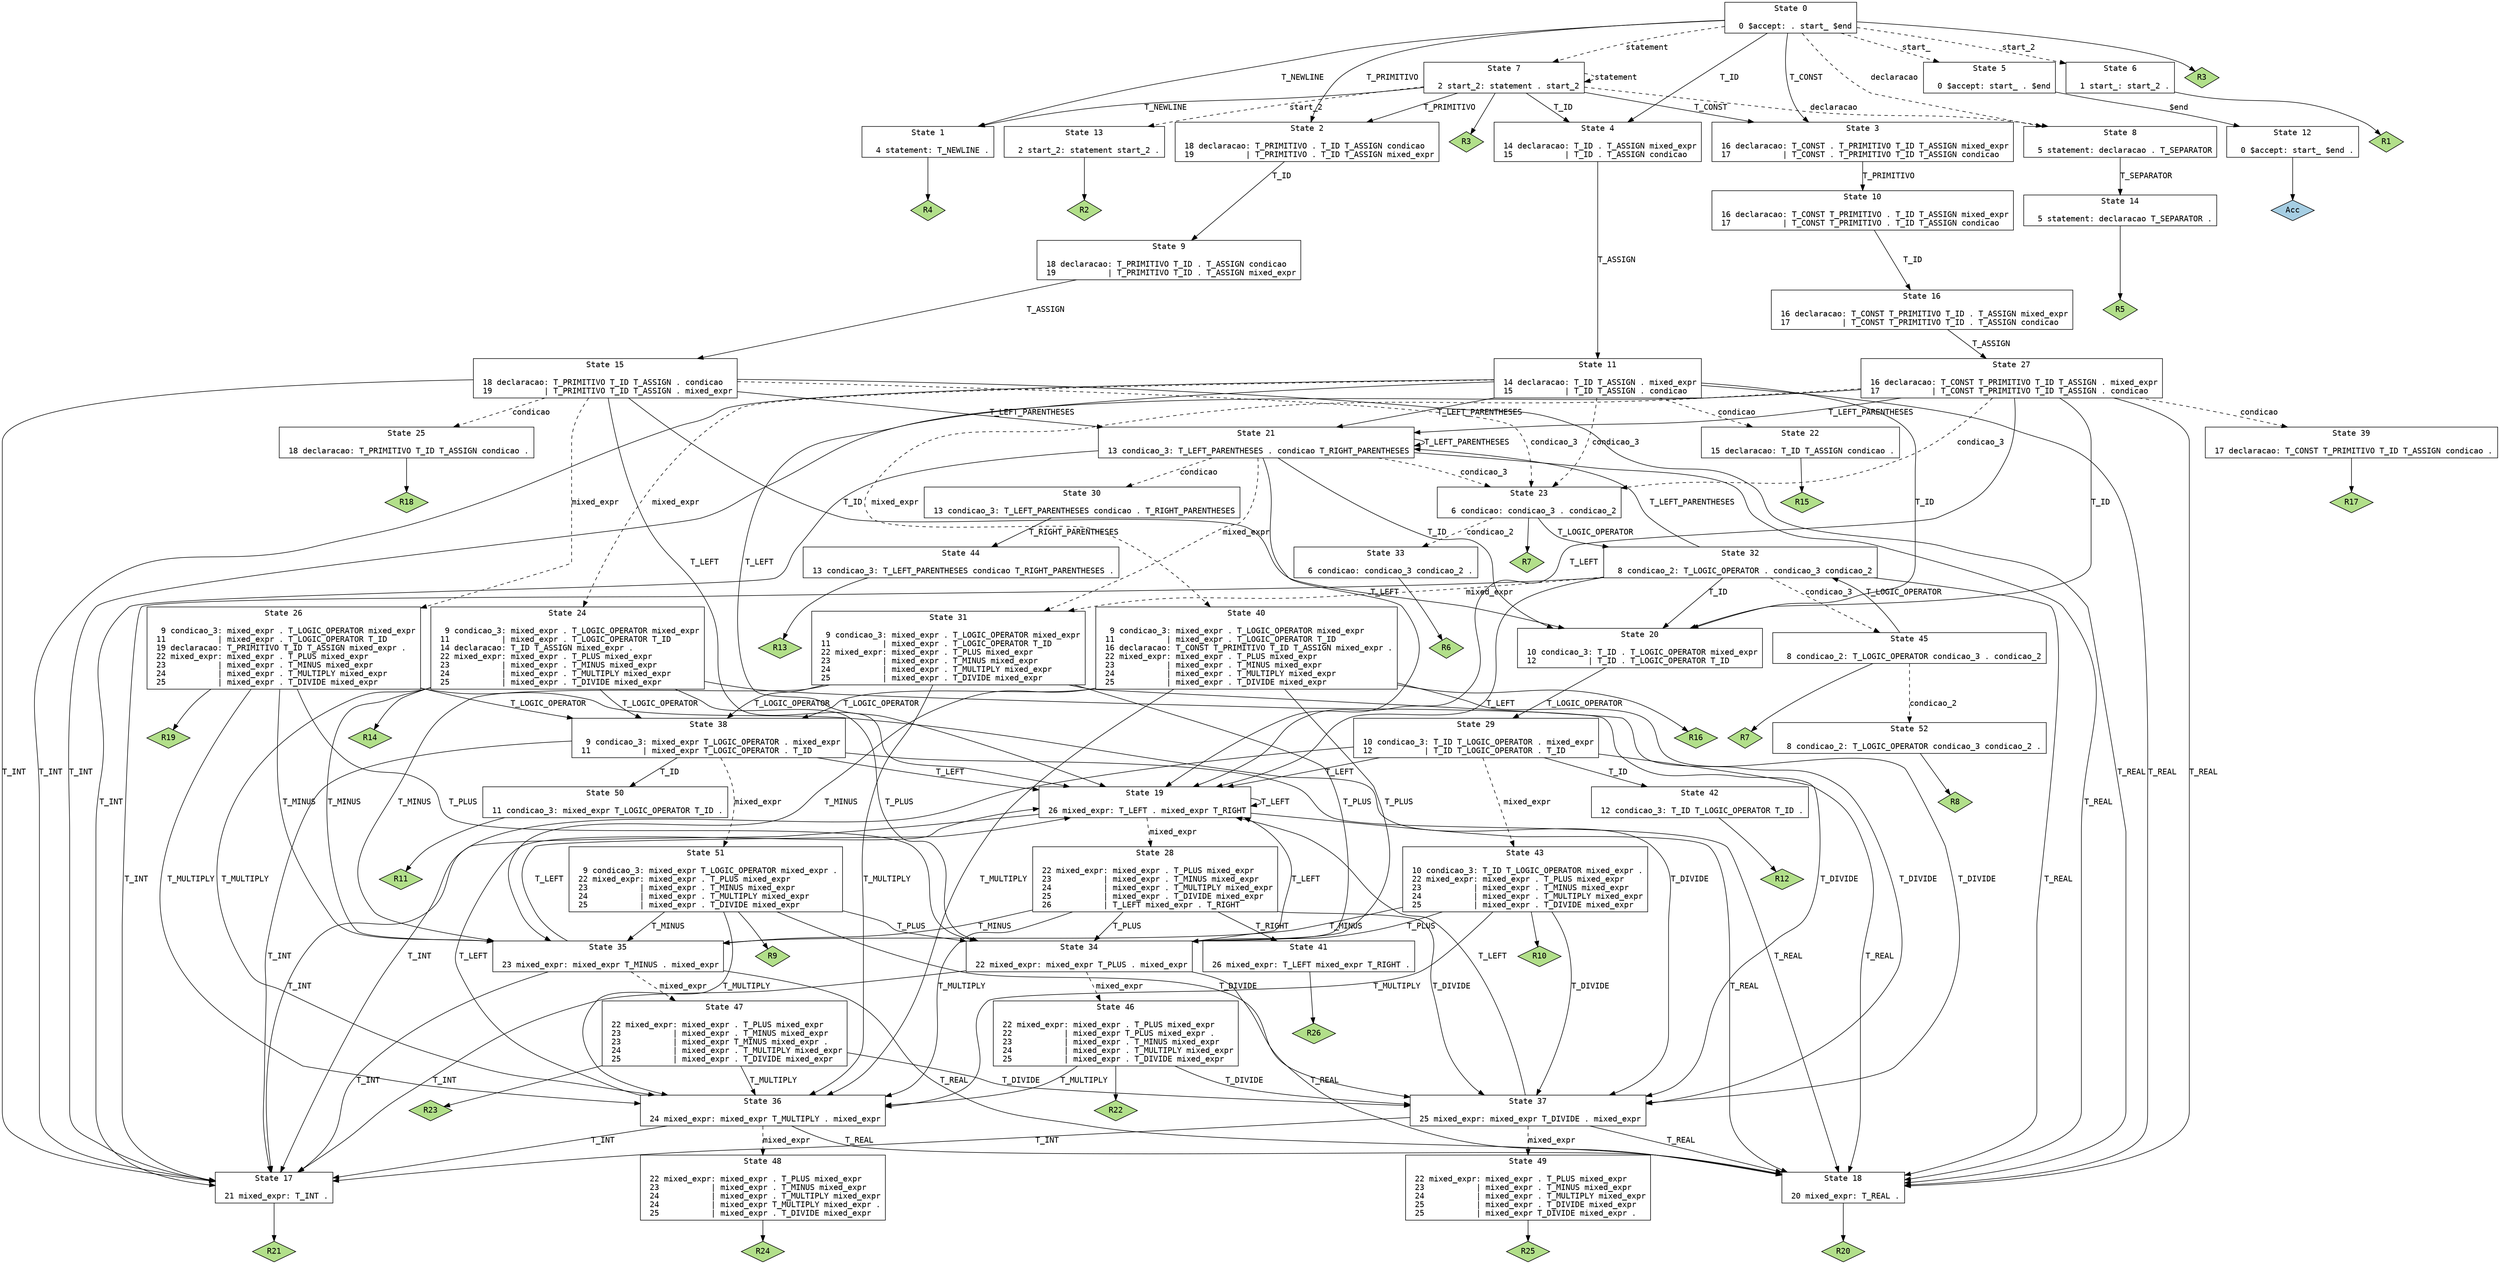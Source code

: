 // Generated by GNU Bison 3.5.1.
// Report bugs to <bug-bison@gnu.org>.
// Home page: <https://www.gnu.org/software/bison/>.

digraph "grammar.y"
{
  node [fontname = courier, shape = box, colorscheme = paired6]
  edge [fontname = courier]

  0 [label="State 0\n\l  0 $accept: . start_ $end\l"]
  0 -> 1 [style=solid label="T_NEWLINE"]
  0 -> 2 [style=solid label="T_PRIMITIVO"]
  0 -> 3 [style=solid label="T_CONST"]
  0 -> 4 [style=solid label="T_ID"]
  0 -> 5 [style=dashed label="start_"]
  0 -> 6 [style=dashed label="start_2"]
  0 -> 7 [style=dashed label="statement"]
  0 -> 8 [style=dashed label="declaracao"]
  0 -> "0R3" [style=solid]
 "0R3" [label="R3", fillcolor=3, shape=diamond, style=filled]
  1 [label="State 1\n\l  4 statement: T_NEWLINE .\l"]
  1 -> "1R4" [style=solid]
 "1R4" [label="R4", fillcolor=3, shape=diamond, style=filled]
  2 [label="State 2\n\l 18 declaracao: T_PRIMITIVO . T_ID T_ASSIGN condicao\l 19           | T_PRIMITIVO . T_ID T_ASSIGN mixed_expr\l"]
  2 -> 9 [style=solid label="T_ID"]
  3 [label="State 3\n\l 16 declaracao: T_CONST . T_PRIMITIVO T_ID T_ASSIGN mixed_expr\l 17           | T_CONST . T_PRIMITIVO T_ID T_ASSIGN condicao\l"]
  3 -> 10 [style=solid label="T_PRIMITIVO"]
  4 [label="State 4\n\l 14 declaracao: T_ID . T_ASSIGN mixed_expr\l 15           | T_ID . T_ASSIGN condicao\l"]
  4 -> 11 [style=solid label="T_ASSIGN"]
  5 [label="State 5\n\l  0 $accept: start_ . $end\l"]
  5 -> 12 [style=solid label="$end"]
  6 [label="State 6\n\l  1 start_: start_2 .\l"]
  6 -> "6R1" [style=solid]
 "6R1" [label="R1", fillcolor=3, shape=diamond, style=filled]
  7 [label="State 7\n\l  2 start_2: statement . start_2\l"]
  7 -> 1 [style=solid label="T_NEWLINE"]
  7 -> 2 [style=solid label="T_PRIMITIVO"]
  7 -> 3 [style=solid label="T_CONST"]
  7 -> 4 [style=solid label="T_ID"]
  7 -> 13 [style=dashed label="start_2"]
  7 -> 7 [style=dashed label="statement"]
  7 -> 8 [style=dashed label="declaracao"]
  7 -> "7R3" [style=solid]
 "7R3" [label="R3", fillcolor=3, shape=diamond, style=filled]
  8 [label="State 8\n\l  5 statement: declaracao . T_SEPARATOR\l"]
  8 -> 14 [style=solid label="T_SEPARATOR"]
  9 [label="State 9\n\l 18 declaracao: T_PRIMITIVO T_ID . T_ASSIGN condicao\l 19           | T_PRIMITIVO T_ID . T_ASSIGN mixed_expr\l"]
  9 -> 15 [style=solid label="T_ASSIGN"]
  10 [label="State 10\n\l 16 declaracao: T_CONST T_PRIMITIVO . T_ID T_ASSIGN mixed_expr\l 17           | T_CONST T_PRIMITIVO . T_ID T_ASSIGN condicao\l"]
  10 -> 16 [style=solid label="T_ID"]
  11 [label="State 11\n\l 14 declaracao: T_ID T_ASSIGN . mixed_expr\l 15           | T_ID T_ASSIGN . condicao\l"]
  11 -> 17 [style=solid label="T_INT"]
  11 -> 18 [style=solid label="T_REAL"]
  11 -> 19 [style=solid label="T_LEFT"]
  11 -> 20 [style=solid label="T_ID"]
  11 -> 21 [style=solid label="T_LEFT_PARENTHESES"]
  11 -> 22 [style=dashed label="condicao"]
  11 -> 23 [style=dashed label="condicao_3"]
  11 -> 24 [style=dashed label="mixed_expr"]
  12 [label="State 12\n\l  0 $accept: start_ $end .\l"]
  12 -> "12R0" [style=solid]
 "12R0" [label="Acc", fillcolor=1, shape=diamond, style=filled]
  13 [label="State 13\n\l  2 start_2: statement start_2 .\l"]
  13 -> "13R2" [style=solid]
 "13R2" [label="R2", fillcolor=3, shape=diamond, style=filled]
  14 [label="State 14\n\l  5 statement: declaracao T_SEPARATOR .\l"]
  14 -> "14R5" [style=solid]
 "14R5" [label="R5", fillcolor=3, shape=diamond, style=filled]
  15 [label="State 15\n\l 18 declaracao: T_PRIMITIVO T_ID T_ASSIGN . condicao\l 19           | T_PRIMITIVO T_ID T_ASSIGN . mixed_expr\l"]
  15 -> 17 [style=solid label="T_INT"]
  15 -> 18 [style=solid label="T_REAL"]
  15 -> 19 [style=solid label="T_LEFT"]
  15 -> 20 [style=solid label="T_ID"]
  15 -> 21 [style=solid label="T_LEFT_PARENTHESES"]
  15 -> 25 [style=dashed label="condicao"]
  15 -> 23 [style=dashed label="condicao_3"]
  15 -> 26 [style=dashed label="mixed_expr"]
  16 [label="State 16\n\l 16 declaracao: T_CONST T_PRIMITIVO T_ID . T_ASSIGN mixed_expr\l 17           | T_CONST T_PRIMITIVO T_ID . T_ASSIGN condicao\l"]
  16 -> 27 [style=solid label="T_ASSIGN"]
  17 [label="State 17\n\l 21 mixed_expr: T_INT .\l"]
  17 -> "17R21" [style=solid]
 "17R21" [label="R21", fillcolor=3, shape=diamond, style=filled]
  18 [label="State 18\n\l 20 mixed_expr: T_REAL .\l"]
  18 -> "18R20" [style=solid]
 "18R20" [label="R20", fillcolor=3, shape=diamond, style=filled]
  19 [label="State 19\n\l 26 mixed_expr: T_LEFT . mixed_expr T_RIGHT\l"]
  19 -> 17 [style=solid label="T_INT"]
  19 -> 18 [style=solid label="T_REAL"]
  19 -> 19 [style=solid label="T_LEFT"]
  19 -> 28 [style=dashed label="mixed_expr"]
  20 [label="State 20\n\l 10 condicao_3: T_ID . T_LOGIC_OPERATOR mixed_expr\l 12           | T_ID . T_LOGIC_OPERATOR T_ID\l"]
  20 -> 29 [style=solid label="T_LOGIC_OPERATOR"]
  21 [label="State 21\n\l 13 condicao_3: T_LEFT_PARENTHESES . condicao T_RIGHT_PARENTHESES\l"]
  21 -> 17 [style=solid label="T_INT"]
  21 -> 18 [style=solid label="T_REAL"]
  21 -> 19 [style=solid label="T_LEFT"]
  21 -> 20 [style=solid label="T_ID"]
  21 -> 21 [style=solid label="T_LEFT_PARENTHESES"]
  21 -> 30 [style=dashed label="condicao"]
  21 -> 23 [style=dashed label="condicao_3"]
  21 -> 31 [style=dashed label="mixed_expr"]
  22 [label="State 22\n\l 15 declaracao: T_ID T_ASSIGN condicao .\l"]
  22 -> "22R15" [style=solid]
 "22R15" [label="R15", fillcolor=3, shape=diamond, style=filled]
  23 [label="State 23\n\l  6 condicao: condicao_3 . condicao_2\l"]
  23 -> 32 [style=solid label="T_LOGIC_OPERATOR"]
  23 -> 33 [style=dashed label="condicao_2"]
  23 -> "23R7" [style=solid]
 "23R7" [label="R7", fillcolor=3, shape=diamond, style=filled]
  24 [label="State 24\n\l  9 condicao_3: mixed_expr . T_LOGIC_OPERATOR mixed_expr\l 11           | mixed_expr . T_LOGIC_OPERATOR T_ID\l 14 declaracao: T_ID T_ASSIGN mixed_expr .\l 22 mixed_expr: mixed_expr . T_PLUS mixed_expr\l 23           | mixed_expr . T_MINUS mixed_expr\l 24           | mixed_expr . T_MULTIPLY mixed_expr\l 25           | mixed_expr . T_DIVIDE mixed_expr\l"]
  24 -> 34 [style=solid label="T_PLUS"]
  24 -> 35 [style=solid label="T_MINUS"]
  24 -> 36 [style=solid label="T_MULTIPLY"]
  24 -> 37 [style=solid label="T_DIVIDE"]
  24 -> 38 [style=solid label="T_LOGIC_OPERATOR"]
  24 -> "24R14" [style=solid]
 "24R14" [label="R14", fillcolor=3, shape=diamond, style=filled]
  25 [label="State 25\n\l 18 declaracao: T_PRIMITIVO T_ID T_ASSIGN condicao .\l"]
  25 -> "25R18" [style=solid]
 "25R18" [label="R18", fillcolor=3, shape=diamond, style=filled]
  26 [label="State 26\n\l  9 condicao_3: mixed_expr . T_LOGIC_OPERATOR mixed_expr\l 11           | mixed_expr . T_LOGIC_OPERATOR T_ID\l 19 declaracao: T_PRIMITIVO T_ID T_ASSIGN mixed_expr .\l 22 mixed_expr: mixed_expr . T_PLUS mixed_expr\l 23           | mixed_expr . T_MINUS mixed_expr\l 24           | mixed_expr . T_MULTIPLY mixed_expr\l 25           | mixed_expr . T_DIVIDE mixed_expr\l"]
  26 -> 34 [style=solid label="T_PLUS"]
  26 -> 35 [style=solid label="T_MINUS"]
  26 -> 36 [style=solid label="T_MULTIPLY"]
  26 -> 37 [style=solid label="T_DIVIDE"]
  26 -> 38 [style=solid label="T_LOGIC_OPERATOR"]
  26 -> "26R19" [style=solid]
 "26R19" [label="R19", fillcolor=3, shape=diamond, style=filled]
  27 [label="State 27\n\l 16 declaracao: T_CONST T_PRIMITIVO T_ID T_ASSIGN . mixed_expr\l 17           | T_CONST T_PRIMITIVO T_ID T_ASSIGN . condicao\l"]
  27 -> 17 [style=solid label="T_INT"]
  27 -> 18 [style=solid label="T_REAL"]
  27 -> 19 [style=solid label="T_LEFT"]
  27 -> 20 [style=solid label="T_ID"]
  27 -> 21 [style=solid label="T_LEFT_PARENTHESES"]
  27 -> 39 [style=dashed label="condicao"]
  27 -> 23 [style=dashed label="condicao_3"]
  27 -> 40 [style=dashed label="mixed_expr"]
  28 [label="State 28\n\l 22 mixed_expr: mixed_expr . T_PLUS mixed_expr\l 23           | mixed_expr . T_MINUS mixed_expr\l 24           | mixed_expr . T_MULTIPLY mixed_expr\l 25           | mixed_expr . T_DIVIDE mixed_expr\l 26           | T_LEFT mixed_expr . T_RIGHT\l"]
  28 -> 34 [style=solid label="T_PLUS"]
  28 -> 35 [style=solid label="T_MINUS"]
  28 -> 36 [style=solid label="T_MULTIPLY"]
  28 -> 37 [style=solid label="T_DIVIDE"]
  28 -> 41 [style=solid label="T_RIGHT"]
  29 [label="State 29\n\l 10 condicao_3: T_ID T_LOGIC_OPERATOR . mixed_expr\l 12           | T_ID T_LOGIC_OPERATOR . T_ID\l"]
  29 -> 17 [style=solid label="T_INT"]
  29 -> 18 [style=solid label="T_REAL"]
  29 -> 19 [style=solid label="T_LEFT"]
  29 -> 42 [style=solid label="T_ID"]
  29 -> 43 [style=dashed label="mixed_expr"]
  30 [label="State 30\n\l 13 condicao_3: T_LEFT_PARENTHESES condicao . T_RIGHT_PARENTHESES\l"]
  30 -> 44 [style=solid label="T_RIGHT_PARENTHESES"]
  31 [label="State 31\n\l  9 condicao_3: mixed_expr . T_LOGIC_OPERATOR mixed_expr\l 11           | mixed_expr . T_LOGIC_OPERATOR T_ID\l 22 mixed_expr: mixed_expr . T_PLUS mixed_expr\l 23           | mixed_expr . T_MINUS mixed_expr\l 24           | mixed_expr . T_MULTIPLY mixed_expr\l 25           | mixed_expr . T_DIVIDE mixed_expr\l"]
  31 -> 34 [style=solid label="T_PLUS"]
  31 -> 35 [style=solid label="T_MINUS"]
  31 -> 36 [style=solid label="T_MULTIPLY"]
  31 -> 37 [style=solid label="T_DIVIDE"]
  31 -> 38 [style=solid label="T_LOGIC_OPERATOR"]
  32 [label="State 32\n\l  8 condicao_2: T_LOGIC_OPERATOR . condicao_3 condicao_2\l"]
  32 -> 17 [style=solid label="T_INT"]
  32 -> 18 [style=solid label="T_REAL"]
  32 -> 19 [style=solid label="T_LEFT"]
  32 -> 20 [style=solid label="T_ID"]
  32 -> 21 [style=solid label="T_LEFT_PARENTHESES"]
  32 -> 45 [style=dashed label="condicao_3"]
  32 -> 31 [style=dashed label="mixed_expr"]
  33 [label="State 33\n\l  6 condicao: condicao_3 condicao_2 .\l"]
  33 -> "33R6" [style=solid]
 "33R6" [label="R6", fillcolor=3, shape=diamond, style=filled]
  34 [label="State 34\n\l 22 mixed_expr: mixed_expr T_PLUS . mixed_expr\l"]
  34 -> 17 [style=solid label="T_INT"]
  34 -> 18 [style=solid label="T_REAL"]
  34 -> 19 [style=solid label="T_LEFT"]
  34 -> 46 [style=dashed label="mixed_expr"]
  35 [label="State 35\n\l 23 mixed_expr: mixed_expr T_MINUS . mixed_expr\l"]
  35 -> 17 [style=solid label="T_INT"]
  35 -> 18 [style=solid label="T_REAL"]
  35 -> 19 [style=solid label="T_LEFT"]
  35 -> 47 [style=dashed label="mixed_expr"]
  36 [label="State 36\n\l 24 mixed_expr: mixed_expr T_MULTIPLY . mixed_expr\l"]
  36 -> 17 [style=solid label="T_INT"]
  36 -> 18 [style=solid label="T_REAL"]
  36 -> 19 [style=solid label="T_LEFT"]
  36 -> 48 [style=dashed label="mixed_expr"]
  37 [label="State 37\n\l 25 mixed_expr: mixed_expr T_DIVIDE . mixed_expr\l"]
  37 -> 17 [style=solid label="T_INT"]
  37 -> 18 [style=solid label="T_REAL"]
  37 -> 19 [style=solid label="T_LEFT"]
  37 -> 49 [style=dashed label="mixed_expr"]
  38 [label="State 38\n\l  9 condicao_3: mixed_expr T_LOGIC_OPERATOR . mixed_expr\l 11           | mixed_expr T_LOGIC_OPERATOR . T_ID\l"]
  38 -> 17 [style=solid label="T_INT"]
  38 -> 18 [style=solid label="T_REAL"]
  38 -> 19 [style=solid label="T_LEFT"]
  38 -> 50 [style=solid label="T_ID"]
  38 -> 51 [style=dashed label="mixed_expr"]
  39 [label="State 39\n\l 17 declaracao: T_CONST T_PRIMITIVO T_ID T_ASSIGN condicao .\l"]
  39 -> "39R17" [style=solid]
 "39R17" [label="R17", fillcolor=3, shape=diamond, style=filled]
  40 [label="State 40\n\l  9 condicao_3: mixed_expr . T_LOGIC_OPERATOR mixed_expr\l 11           | mixed_expr . T_LOGIC_OPERATOR T_ID\l 16 declaracao: T_CONST T_PRIMITIVO T_ID T_ASSIGN mixed_expr .\l 22 mixed_expr: mixed_expr . T_PLUS mixed_expr\l 23           | mixed_expr . T_MINUS mixed_expr\l 24           | mixed_expr . T_MULTIPLY mixed_expr\l 25           | mixed_expr . T_DIVIDE mixed_expr\l"]
  40 -> 34 [style=solid label="T_PLUS"]
  40 -> 35 [style=solid label="T_MINUS"]
  40 -> 36 [style=solid label="T_MULTIPLY"]
  40 -> 37 [style=solid label="T_DIVIDE"]
  40 -> 38 [style=solid label="T_LOGIC_OPERATOR"]
  40 -> "40R16" [style=solid]
 "40R16" [label="R16", fillcolor=3, shape=diamond, style=filled]
  41 [label="State 41\n\l 26 mixed_expr: T_LEFT mixed_expr T_RIGHT .\l"]
  41 -> "41R26" [style=solid]
 "41R26" [label="R26", fillcolor=3, shape=diamond, style=filled]
  42 [label="State 42\n\l 12 condicao_3: T_ID T_LOGIC_OPERATOR T_ID .\l"]
  42 -> "42R12" [style=solid]
 "42R12" [label="R12", fillcolor=3, shape=diamond, style=filled]
  43 [label="State 43\n\l 10 condicao_3: T_ID T_LOGIC_OPERATOR mixed_expr .\l 22 mixed_expr: mixed_expr . T_PLUS mixed_expr\l 23           | mixed_expr . T_MINUS mixed_expr\l 24           | mixed_expr . T_MULTIPLY mixed_expr\l 25           | mixed_expr . T_DIVIDE mixed_expr\l"]
  43 -> 34 [style=solid label="T_PLUS"]
  43 -> 35 [style=solid label="T_MINUS"]
  43 -> 36 [style=solid label="T_MULTIPLY"]
  43 -> 37 [style=solid label="T_DIVIDE"]
  43 -> "43R10" [style=solid]
 "43R10" [label="R10", fillcolor=3, shape=diamond, style=filled]
  44 [label="State 44\n\l 13 condicao_3: T_LEFT_PARENTHESES condicao T_RIGHT_PARENTHESES .\l"]
  44 -> "44R13" [style=solid]
 "44R13" [label="R13", fillcolor=3, shape=diamond, style=filled]
  45 [label="State 45\n\l  8 condicao_2: T_LOGIC_OPERATOR condicao_3 . condicao_2\l"]
  45 -> 32 [style=solid label="T_LOGIC_OPERATOR"]
  45 -> 52 [style=dashed label="condicao_2"]
  45 -> "45R7" [style=solid]
 "45R7" [label="R7", fillcolor=3, shape=diamond, style=filled]
  46 [label="State 46\n\l 22 mixed_expr: mixed_expr . T_PLUS mixed_expr\l 22           | mixed_expr T_PLUS mixed_expr .\l 23           | mixed_expr . T_MINUS mixed_expr\l 24           | mixed_expr . T_MULTIPLY mixed_expr\l 25           | mixed_expr . T_DIVIDE mixed_expr\l"]
  46 -> 36 [style=solid label="T_MULTIPLY"]
  46 -> 37 [style=solid label="T_DIVIDE"]
  46 -> "46R22" [style=solid]
 "46R22" [label="R22", fillcolor=3, shape=diamond, style=filled]
  47 [label="State 47\n\l 22 mixed_expr: mixed_expr . T_PLUS mixed_expr\l 23           | mixed_expr . T_MINUS mixed_expr\l 23           | mixed_expr T_MINUS mixed_expr .\l 24           | mixed_expr . T_MULTIPLY mixed_expr\l 25           | mixed_expr . T_DIVIDE mixed_expr\l"]
  47 -> 36 [style=solid label="T_MULTIPLY"]
  47 -> 37 [style=solid label="T_DIVIDE"]
  47 -> "47R23" [style=solid]
 "47R23" [label="R23", fillcolor=3, shape=diamond, style=filled]
  48 [label="State 48\n\l 22 mixed_expr: mixed_expr . T_PLUS mixed_expr\l 23           | mixed_expr . T_MINUS mixed_expr\l 24           | mixed_expr . T_MULTIPLY mixed_expr\l 24           | mixed_expr T_MULTIPLY mixed_expr .\l 25           | mixed_expr . T_DIVIDE mixed_expr\l"]
  48 -> "48R24" [style=solid]
 "48R24" [label="R24", fillcolor=3, shape=diamond, style=filled]
  49 [label="State 49\n\l 22 mixed_expr: mixed_expr . T_PLUS mixed_expr\l 23           | mixed_expr . T_MINUS mixed_expr\l 24           | mixed_expr . T_MULTIPLY mixed_expr\l 25           | mixed_expr . T_DIVIDE mixed_expr\l 25           | mixed_expr T_DIVIDE mixed_expr .\l"]
  49 -> "49R25" [style=solid]
 "49R25" [label="R25", fillcolor=3, shape=diamond, style=filled]
  50 [label="State 50\n\l 11 condicao_3: mixed_expr T_LOGIC_OPERATOR T_ID .\l"]
  50 -> "50R11" [style=solid]
 "50R11" [label="R11", fillcolor=3, shape=diamond, style=filled]
  51 [label="State 51\n\l  9 condicao_3: mixed_expr T_LOGIC_OPERATOR mixed_expr .\l 22 mixed_expr: mixed_expr . T_PLUS mixed_expr\l 23           | mixed_expr . T_MINUS mixed_expr\l 24           | mixed_expr . T_MULTIPLY mixed_expr\l 25           | mixed_expr . T_DIVIDE mixed_expr\l"]
  51 -> 34 [style=solid label="T_PLUS"]
  51 -> 35 [style=solid label="T_MINUS"]
  51 -> 36 [style=solid label="T_MULTIPLY"]
  51 -> 37 [style=solid label="T_DIVIDE"]
  51 -> "51R9" [style=solid]
 "51R9" [label="R9", fillcolor=3, shape=diamond, style=filled]
  52 [label="State 52\n\l  8 condicao_2: T_LOGIC_OPERATOR condicao_3 condicao_2 .\l"]
  52 -> "52R8" [style=solid]
 "52R8" [label="R8", fillcolor=3, shape=diamond, style=filled]
}
